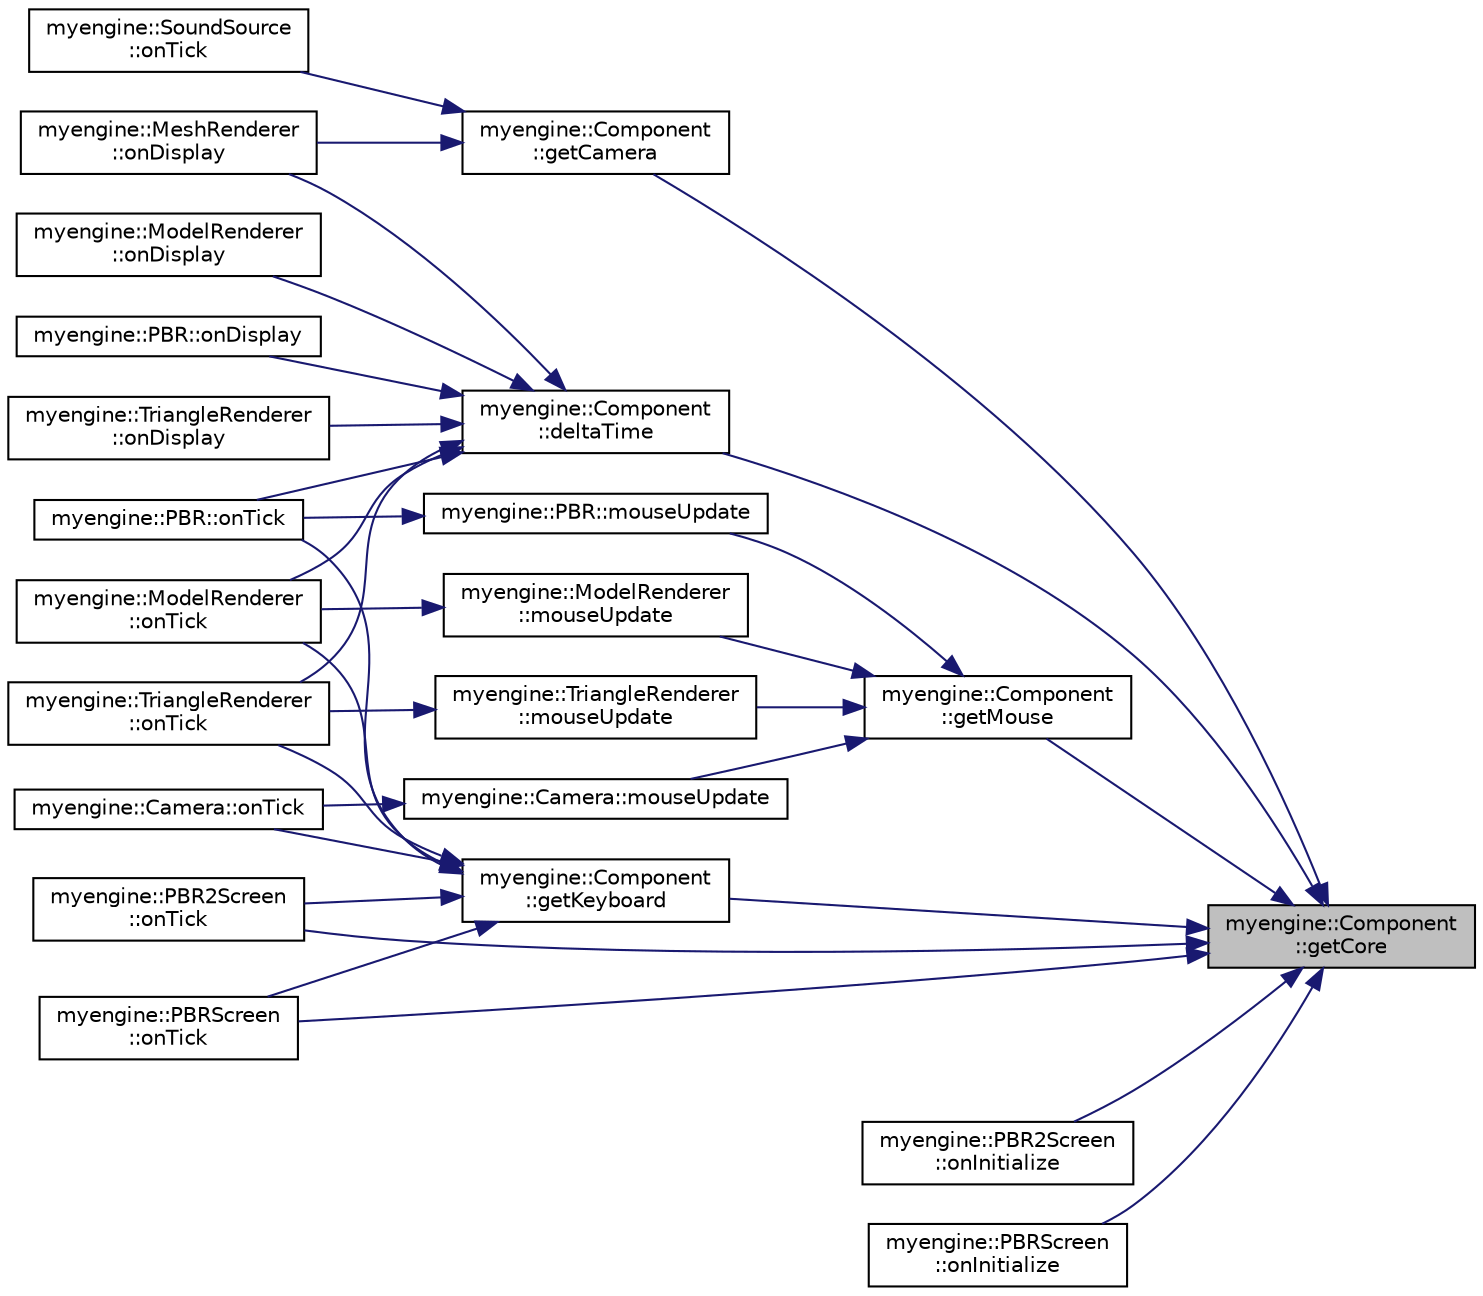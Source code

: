 digraph "myengine::Component::getCore"
{
 // LATEX_PDF_SIZE
  edge [fontname="Helvetica",fontsize="10",labelfontname="Helvetica",labelfontsize="10"];
  node [fontname="Helvetica",fontsize="10",shape=record];
  rankdir="RL";
  Node1 [label="myengine::Component\l::getCore",height=0.2,width=0.4,color="black", fillcolor="grey75", style="filled", fontcolor="black",tooltip="Returns the Core."];
  Node1 -> Node2 [dir="back",color="midnightblue",fontsize="10",style="solid",fontname="Helvetica"];
  Node2 [label="myengine::Component\l::deltaTime",height=0.2,width=0.4,color="black", fillcolor="white", style="filled",URL="$structmyengine_1_1_component.html#a4e0612b358101d355cfdc455712c5136",tooltip="Returns the deltaTime."];
  Node2 -> Node3 [dir="back",color="midnightblue",fontsize="10",style="solid",fontname="Helvetica"];
  Node3 [label="myengine::MeshRenderer\l::onDisplay",height=0.2,width=0.4,color="black", fillcolor="white", style="filled",URL="$structmyengine_1_1_mesh_renderer.html#a3096e07211e99206afc00ef9c867abd3",tooltip="Draws the model."];
  Node2 -> Node4 [dir="back",color="midnightblue",fontsize="10",style="solid",fontname="Helvetica"];
  Node4 [label="myengine::ModelRenderer\l::onDisplay",height=0.2,width=0.4,color="black", fillcolor="white", style="filled",URL="$structmyengine_1_1_model_renderer.html#a2dab68b27698175ed5deff280184aeba",tooltip="Draws the model."];
  Node2 -> Node5 [dir="back",color="midnightblue",fontsize="10",style="solid",fontname="Helvetica"];
  Node5 [label="myengine::PBR::onDisplay",height=0.2,width=0.4,color="black", fillcolor="white", style="filled",URL="$structmyengine_1_1_p_b_r.html#a0316ec5798db766d49c8b18237f07878",tooltip="Draws the model."];
  Node2 -> Node6 [dir="back",color="midnightblue",fontsize="10",style="solid",fontname="Helvetica"];
  Node6 [label="myengine::TriangleRenderer\l::onDisplay",height=0.2,width=0.4,color="black", fillcolor="white", style="filled",URL="$structmyengine_1_1_triangle_renderer.html#a6cb4252e76b0c719d3819cc5b6ca86a8",tooltip="Draws the triangle."];
  Node2 -> Node7 [dir="back",color="midnightblue",fontsize="10",style="solid",fontname="Helvetica"];
  Node7 [label="myengine::ModelRenderer\l::onTick",height=0.2,width=0.4,color="black", fillcolor="white", style="filled",URL="$structmyengine_1_1_model_renderer.html#ac1a09170155c3fddfe23ac24334fb689",tooltip="The position of the model."];
  Node2 -> Node8 [dir="back",color="midnightblue",fontsize="10",style="solid",fontname="Helvetica"];
  Node8 [label="myengine::PBR::onTick",height=0.2,width=0.4,color="black", fillcolor="white", style="filled",URL="$structmyengine_1_1_p_b_r.html#ac960a36c2b186613e28284ede02004bd",tooltip="The position of the model."];
  Node2 -> Node9 [dir="back",color="midnightblue",fontsize="10",style="solid",fontname="Helvetica"];
  Node9 [label="myengine::TriangleRenderer\l::onTick",height=0.2,width=0.4,color="black", fillcolor="white", style="filled",URL="$structmyengine_1_1_triangle_renderer.html#a8772473eb0f65d036220b3f48f45f8ce",tooltip="The position of the triangle."];
  Node1 -> Node10 [dir="back",color="midnightblue",fontsize="10",style="solid",fontname="Helvetica"];
  Node10 [label="myengine::Component\l::getCamera",height=0.2,width=0.4,color="black", fillcolor="white", style="filled",URL="$structmyengine_1_1_component.html#a3c4a94098f91b2602ce73a81d0bc9570",tooltip="Returns the Camera."];
  Node10 -> Node3 [dir="back",color="midnightblue",fontsize="10",style="solid",fontname="Helvetica"];
  Node10 -> Node11 [dir="back",color="midnightblue",fontsize="10",style="solid",fontname="Helvetica"];
  Node11 [label="myengine::SoundSource\l::onTick",height=0.2,width=0.4,color="black", fillcolor="white", style="filled",URL="$structmyengine_1_1_sound_source.html#a4a85e1de71e6f7f6668033bd1a8938da",tooltip="Updates the sound each frame."];
  Node1 -> Node12 [dir="back",color="midnightblue",fontsize="10",style="solid",fontname="Helvetica"];
  Node12 [label="myengine::Component\l::getKeyboard",height=0.2,width=0.4,color="black", fillcolor="white", style="filled",URL="$structmyengine_1_1_component.html#a86618ca85aca087c0efa99970b5e095a",tooltip="Returns the Keyboard."];
  Node12 -> Node13 [dir="back",color="midnightblue",fontsize="10",style="solid",fontname="Helvetica"];
  Node13 [label="myengine::Camera::onTick",height=0.2,width=0.4,color="black", fillcolor="white", style="filled",URL="$structmyengine_1_1_camera.html#ab20ef0c683c1e07b8546a3ddf26f262b",tooltip="Updates Camera Position."];
  Node12 -> Node7 [dir="back",color="midnightblue",fontsize="10",style="solid",fontname="Helvetica"];
  Node12 -> Node8 [dir="back",color="midnightblue",fontsize="10",style="solid",fontname="Helvetica"];
  Node12 -> Node14 [dir="back",color="midnightblue",fontsize="10",style="solid",fontname="Helvetica"];
  Node14 [label="myengine::PBR2Screen\l::onTick",height=0.2,width=0.4,color="black", fillcolor="white", style="filled",URL="$structmyengine_1_1_p_b_r2_screen.html#af516398eee87a41129a2995677c443e1",tooltip="Updates Screen."];
  Node12 -> Node15 [dir="back",color="midnightblue",fontsize="10",style="solid",fontname="Helvetica"];
  Node15 [label="myengine::PBRScreen\l::onTick",height=0.2,width=0.4,color="black", fillcolor="white", style="filled",URL="$structmyengine_1_1_p_b_r_screen.html#ad9af1fafe83d5bb4ae5e1fc37d2bc258",tooltip="Updates Screen."];
  Node12 -> Node9 [dir="back",color="midnightblue",fontsize="10",style="solid",fontname="Helvetica"];
  Node1 -> Node16 [dir="back",color="midnightblue",fontsize="10",style="solid",fontname="Helvetica"];
  Node16 [label="myengine::Component\l::getMouse",height=0.2,width=0.4,color="black", fillcolor="white", style="filled",URL="$structmyengine_1_1_component.html#a6e32e07622ba5c510af149403b2176a4",tooltip="Returns the Mouse."];
  Node16 -> Node17 [dir="back",color="midnightblue",fontsize="10",style="solid",fontname="Helvetica"];
  Node17 [label="myengine::Camera::mouseUpdate",height=0.2,width=0.4,color="black", fillcolor="white", style="filled",URL="$structmyengine_1_1_camera.html#a49c54915080685ce75a9edcbd8f5aa0e",tooltip="Updates Mouse Coordinates."];
  Node17 -> Node13 [dir="back",color="midnightblue",fontsize="10",style="solid",fontname="Helvetica"];
  Node16 -> Node18 [dir="back",color="midnightblue",fontsize="10",style="solid",fontname="Helvetica"];
  Node18 [label="myengine::ModelRenderer\l::mouseUpdate",height=0.2,width=0.4,color="black", fillcolor="white", style="filled",URL="$structmyengine_1_1_model_renderer.html#a853e29bd0aa9b73004ab46f105fcef20",tooltip="Update mouse position."];
  Node18 -> Node7 [dir="back",color="midnightblue",fontsize="10",style="solid",fontname="Helvetica"];
  Node16 -> Node19 [dir="back",color="midnightblue",fontsize="10",style="solid",fontname="Helvetica"];
  Node19 [label="myengine::PBR::mouseUpdate",height=0.2,width=0.4,color="black", fillcolor="white", style="filled",URL="$structmyengine_1_1_p_b_r.html#afb06a60ab5f263b8caa91efd1f1285f7",tooltip="Update mouse position."];
  Node19 -> Node8 [dir="back",color="midnightblue",fontsize="10",style="solid",fontname="Helvetica"];
  Node16 -> Node20 [dir="back",color="midnightblue",fontsize="10",style="solid",fontname="Helvetica"];
  Node20 [label="myengine::TriangleRenderer\l::mouseUpdate",height=0.2,width=0.4,color="black", fillcolor="white", style="filled",URL="$structmyengine_1_1_triangle_renderer.html#a3ac2c021a5a1b280a7ef84056049b45a",tooltip="Update mouse position."];
  Node20 -> Node9 [dir="back",color="midnightblue",fontsize="10",style="solid",fontname="Helvetica"];
  Node1 -> Node21 [dir="back",color="midnightblue",fontsize="10",style="solid",fontname="Helvetica"];
  Node21 [label="myengine::PBR2Screen\l::onInitialize",height=0.2,width=0.4,color="black", fillcolor="white", style="filled",URL="$structmyengine_1_1_p_b_r2_screen.html#a9ec551364dcded0adb868d64594775e6",tooltip="Initialises the Screen."];
  Node1 -> Node22 [dir="back",color="midnightblue",fontsize="10",style="solid",fontname="Helvetica"];
  Node22 [label="myengine::PBRScreen\l::onInitialize",height=0.2,width=0.4,color="black", fillcolor="white", style="filled",URL="$structmyengine_1_1_p_b_r_screen.html#a0b32c3e3fd47f1e698b09b5233f15ceb",tooltip="Initialises the Screen."];
  Node1 -> Node14 [dir="back",color="midnightblue",fontsize="10",style="solid",fontname="Helvetica"];
  Node1 -> Node15 [dir="back",color="midnightblue",fontsize="10",style="solid",fontname="Helvetica"];
}

